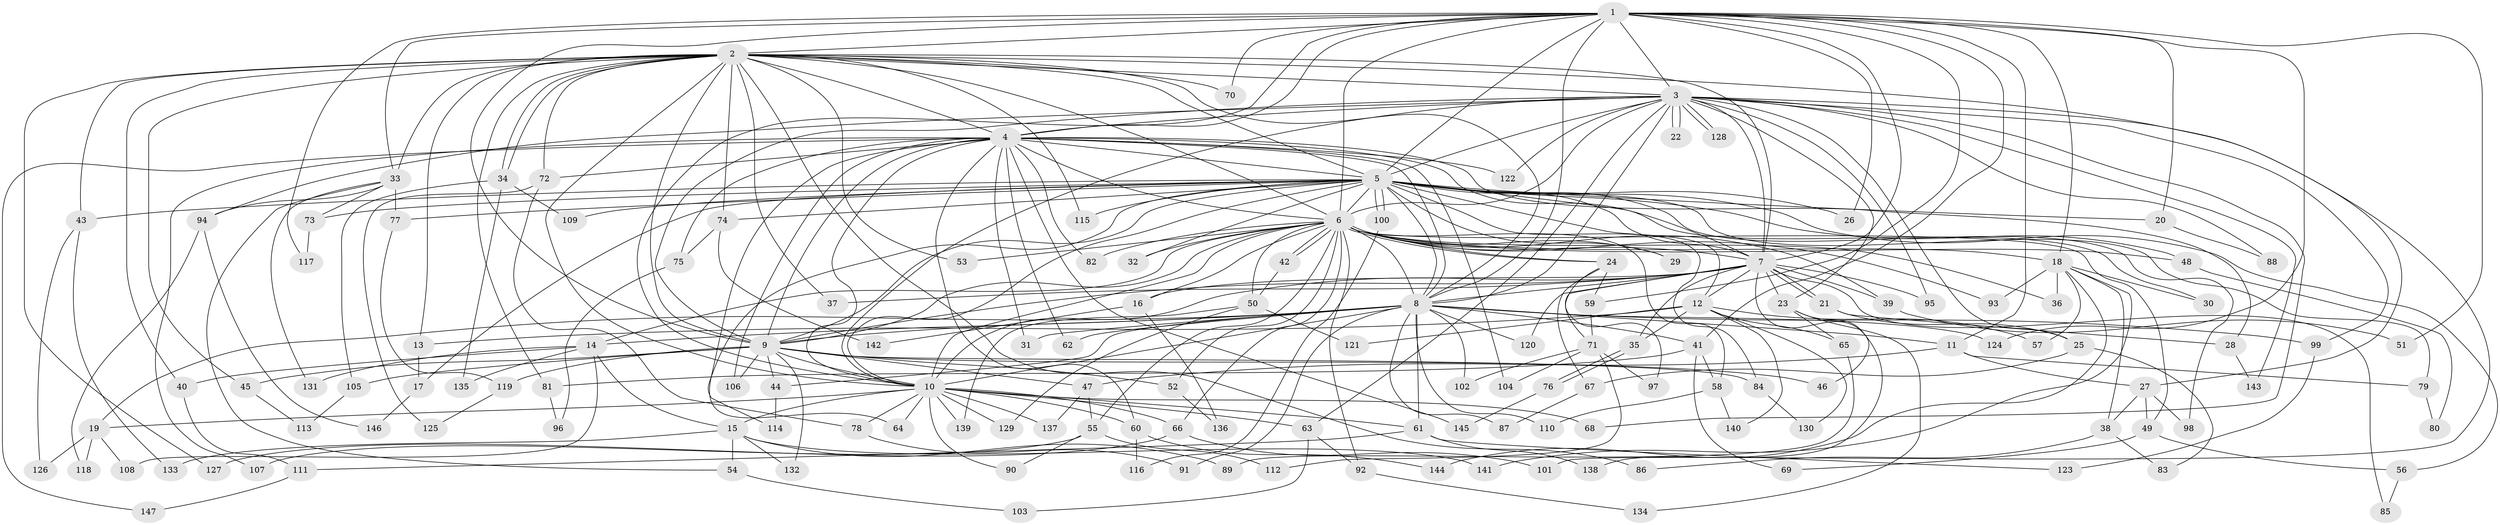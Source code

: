 // coarse degree distribution, {4: 0.1694915254237288, 22: 0.03389830508474576, 2: 0.13559322033898305, 17: 0.06779661016949153, 3: 0.2033898305084746, 18: 0.03389830508474576, 20: 0.01694915254237288, 6: 0.05084745762711865, 5: 0.13559322033898305, 7: 0.06779661016949153, 21: 0.01694915254237288, 1: 0.03389830508474576, 9: 0.01694915254237288, 8: 0.01694915254237288}
// Generated by graph-tools (version 1.1) at 2025/36/03/04/25 23:36:36]
// undirected, 147 vertices, 319 edges
graph export_dot {
  node [color=gray90,style=filled];
  1;
  2;
  3;
  4;
  5;
  6;
  7;
  8;
  9;
  10;
  11;
  12;
  13;
  14;
  15;
  16;
  17;
  18;
  19;
  20;
  21;
  22;
  23;
  24;
  25;
  26;
  27;
  28;
  29;
  30;
  31;
  32;
  33;
  34;
  35;
  36;
  37;
  38;
  39;
  40;
  41;
  42;
  43;
  44;
  45;
  46;
  47;
  48;
  49;
  50;
  51;
  52;
  53;
  54;
  55;
  56;
  57;
  58;
  59;
  60;
  61;
  62;
  63;
  64;
  65;
  66;
  67;
  68;
  69;
  70;
  71;
  72;
  73;
  74;
  75;
  76;
  77;
  78;
  79;
  80;
  81;
  82;
  83;
  84;
  85;
  86;
  87;
  88;
  89;
  90;
  91;
  92;
  93;
  94;
  95;
  96;
  97;
  98;
  99;
  100;
  101;
  102;
  103;
  104;
  105;
  106;
  107;
  108;
  109;
  110;
  111;
  112;
  113;
  114;
  115;
  116;
  117;
  118;
  119;
  120;
  121;
  122;
  123;
  124;
  125;
  126;
  127;
  128;
  129;
  130;
  131;
  132;
  133;
  134;
  135;
  136;
  137;
  138;
  139;
  140;
  141;
  142;
  143;
  144;
  145;
  146;
  147;
  1 -- 2;
  1 -- 3;
  1 -- 4;
  1 -- 5;
  1 -- 6;
  1 -- 7;
  1 -- 8;
  1 -- 9;
  1 -- 10;
  1 -- 11;
  1 -- 18;
  1 -- 20;
  1 -- 26;
  1 -- 33;
  1 -- 41;
  1 -- 51;
  1 -- 59;
  1 -- 70;
  1 -- 117;
  1 -- 124;
  2 -- 3;
  2 -- 4;
  2 -- 5;
  2 -- 6;
  2 -- 7;
  2 -- 8;
  2 -- 9;
  2 -- 10;
  2 -- 13;
  2 -- 27;
  2 -- 33;
  2 -- 34;
  2 -- 34;
  2 -- 37;
  2 -- 40;
  2 -- 43;
  2 -- 45;
  2 -- 53;
  2 -- 70;
  2 -- 72;
  2 -- 74;
  2 -- 81;
  2 -- 86;
  2 -- 115;
  2 -- 127;
  3 -- 4;
  3 -- 5;
  3 -- 6;
  3 -- 7;
  3 -- 8;
  3 -- 9;
  3 -- 10;
  3 -- 22;
  3 -- 22;
  3 -- 23;
  3 -- 25;
  3 -- 63;
  3 -- 68;
  3 -- 88;
  3 -- 94;
  3 -- 95;
  3 -- 99;
  3 -- 101;
  3 -- 122;
  3 -- 128;
  3 -- 128;
  3 -- 143;
  4 -- 5;
  4 -- 6;
  4 -- 7;
  4 -- 8;
  4 -- 9;
  4 -- 10;
  4 -- 28;
  4 -- 31;
  4 -- 60;
  4 -- 62;
  4 -- 64;
  4 -- 72;
  4 -- 75;
  4 -- 82;
  4 -- 104;
  4 -- 106;
  4 -- 107;
  4 -- 122;
  4 -- 145;
  4 -- 147;
  5 -- 6;
  5 -- 7;
  5 -- 8;
  5 -- 9;
  5 -- 10;
  5 -- 12;
  5 -- 17;
  5 -- 20;
  5 -- 26;
  5 -- 29;
  5 -- 30;
  5 -- 32;
  5 -- 43;
  5 -- 48;
  5 -- 56;
  5 -- 73;
  5 -- 74;
  5 -- 77;
  5 -- 79;
  5 -- 84;
  5 -- 98;
  5 -- 100;
  5 -- 100;
  5 -- 109;
  5 -- 114;
  5 -- 115;
  6 -- 7;
  6 -- 8;
  6 -- 9;
  6 -- 10;
  6 -- 14;
  6 -- 16;
  6 -- 18;
  6 -- 24;
  6 -- 24;
  6 -- 29;
  6 -- 32;
  6 -- 36;
  6 -- 39;
  6 -- 42;
  6 -- 42;
  6 -- 48;
  6 -- 49;
  6 -- 50;
  6 -- 52;
  6 -- 53;
  6 -- 55;
  6 -- 58;
  6 -- 66;
  6 -- 82;
  6 -- 92;
  6 -- 93;
  7 -- 8;
  7 -- 9;
  7 -- 10;
  7 -- 12;
  7 -- 16;
  7 -- 21;
  7 -- 21;
  7 -- 23;
  7 -- 35;
  7 -- 37;
  7 -- 39;
  7 -- 71;
  7 -- 85;
  7 -- 95;
  7 -- 120;
  7 -- 138;
  8 -- 9;
  8 -- 10;
  8 -- 11;
  8 -- 14;
  8 -- 19;
  8 -- 31;
  8 -- 41;
  8 -- 44;
  8 -- 61;
  8 -- 62;
  8 -- 87;
  8 -- 91;
  8 -- 99;
  8 -- 102;
  8 -- 110;
  8 -- 120;
  8 -- 124;
  9 -- 10;
  9 -- 44;
  9 -- 45;
  9 -- 46;
  9 -- 47;
  9 -- 52;
  9 -- 84;
  9 -- 105;
  9 -- 106;
  9 -- 119;
  9 -- 132;
  10 -- 15;
  10 -- 19;
  10 -- 60;
  10 -- 61;
  10 -- 63;
  10 -- 64;
  10 -- 66;
  10 -- 68;
  10 -- 78;
  10 -- 90;
  10 -- 129;
  10 -- 137;
  10 -- 139;
  11 -- 27;
  11 -- 47;
  11 -- 79;
  12 -- 13;
  12 -- 35;
  12 -- 57;
  12 -- 65;
  12 -- 121;
  12 -- 130;
  12 -- 140;
  13 -- 17;
  14 -- 15;
  14 -- 40;
  14 -- 108;
  14 -- 131;
  14 -- 135;
  15 -- 54;
  15 -- 89;
  15 -- 132;
  15 -- 133;
  15 -- 141;
  16 -- 136;
  16 -- 142;
  17 -- 146;
  18 -- 30;
  18 -- 36;
  18 -- 38;
  18 -- 57;
  18 -- 93;
  18 -- 141;
  18 -- 144;
  19 -- 108;
  19 -- 118;
  19 -- 126;
  20 -- 88;
  21 -- 25;
  21 -- 28;
  23 -- 46;
  23 -- 65;
  23 -- 134;
  24 -- 59;
  24 -- 67;
  24 -- 97;
  25 -- 67;
  25 -- 83;
  27 -- 38;
  27 -- 49;
  27 -- 98;
  28 -- 143;
  33 -- 54;
  33 -- 73;
  33 -- 77;
  33 -- 94;
  33 -- 131;
  34 -- 105;
  34 -- 109;
  34 -- 135;
  35 -- 76;
  35 -- 76;
  38 -- 83;
  38 -- 86;
  39 -- 51;
  40 -- 111;
  41 -- 58;
  41 -- 69;
  41 -- 81;
  42 -- 50;
  43 -- 126;
  43 -- 133;
  44 -- 114;
  45 -- 113;
  47 -- 55;
  47 -- 137;
  48 -- 80;
  49 -- 56;
  49 -- 69;
  50 -- 121;
  50 -- 129;
  50 -- 139;
  52 -- 136;
  54 -- 103;
  55 -- 90;
  55 -- 107;
  55 -- 112;
  56 -- 85;
  58 -- 110;
  58 -- 140;
  59 -- 71;
  60 -- 116;
  60 -- 144;
  61 -- 111;
  61 -- 123;
  61 -- 138;
  63 -- 92;
  63 -- 103;
  65 -- 89;
  66 -- 101;
  66 -- 127;
  67 -- 87;
  71 -- 97;
  71 -- 102;
  71 -- 104;
  71 -- 112;
  72 -- 78;
  72 -- 125;
  73 -- 117;
  74 -- 75;
  74 -- 142;
  75 -- 96;
  76 -- 145;
  77 -- 119;
  78 -- 91;
  79 -- 80;
  81 -- 96;
  84 -- 130;
  92 -- 134;
  94 -- 118;
  94 -- 146;
  99 -- 123;
  100 -- 116;
  105 -- 113;
  111 -- 147;
  119 -- 125;
}
